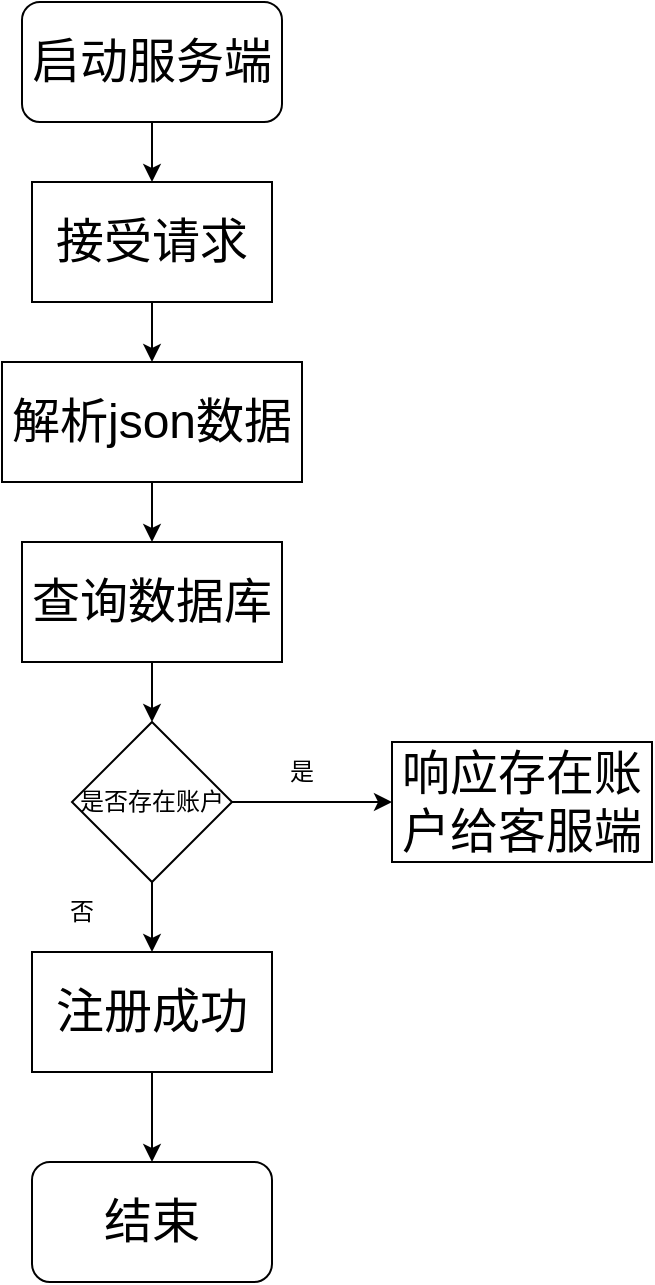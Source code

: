 <mxfile>
    <diagram id="YjYcrBRjTKjj_EVwhj9t" name="Page-1">
        <mxGraphModel dx="1256" dy="543" grid="1" gridSize="10" guides="1" tooltips="1" connect="1" arrows="1" fold="1" page="1" pageScale="1" pageWidth="827" pageHeight="1169" math="0" shadow="0">
            <root>
                <mxCell id="0"/>
                <mxCell id="1" parent="0"/>
                <mxCell id="121" value="" style="edgeStyle=none;html=1;" edge="1" parent="1" source="122" target="124">
                    <mxGeometry relative="1" as="geometry"/>
                </mxCell>
                <mxCell id="122" value="&lt;font style=&quot;font-size: 24px;&quot;&gt;接受请求&lt;/font&gt;" style="rounded=0;whiteSpace=wrap;html=1;" vertex="1" parent="1">
                    <mxGeometry x="320" y="170" width="120" height="60" as="geometry"/>
                </mxCell>
                <mxCell id="123" value="" style="edgeStyle=none;html=1;" edge="1" parent="1" source="124" target="126">
                    <mxGeometry relative="1" as="geometry"/>
                </mxCell>
                <mxCell id="124" value="&lt;font style=&quot;font-size: 24px;&quot;&gt;解析json数据&lt;/font&gt;" style="rounded=0;whiteSpace=wrap;html=1;" vertex="1" parent="1">
                    <mxGeometry x="305" y="260" width="150" height="60" as="geometry"/>
                </mxCell>
                <mxCell id="125" value="" style="edgeStyle=none;html=1;" edge="1" parent="1" source="126" target="129">
                    <mxGeometry relative="1" as="geometry"/>
                </mxCell>
                <mxCell id="126" value="&lt;font style=&quot;font-size: 24px;&quot;&gt;查询数据库&lt;/font&gt;" style="rounded=0;whiteSpace=wrap;html=1;" vertex="1" parent="1">
                    <mxGeometry x="315" y="350" width="130" height="60" as="geometry"/>
                </mxCell>
                <mxCell id="127" value="" style="edgeStyle=none;html=1;" edge="1" parent="1" source="129" target="130">
                    <mxGeometry relative="1" as="geometry"/>
                </mxCell>
                <mxCell id="153" value="" style="edgeStyle=none;html=1;" edge="1" parent="1" source="129" target="137">
                    <mxGeometry relative="1" as="geometry"/>
                </mxCell>
                <mxCell id="129" value="是否存在账户" style="rhombus;whiteSpace=wrap;html=1;" vertex="1" parent="1">
                    <mxGeometry x="340" y="440" width="80" height="80" as="geometry"/>
                </mxCell>
                <mxCell id="130" value="&lt;font style=&quot;font-size: 24px;&quot;&gt;响应存在账户给客服端&lt;/font&gt;" style="rounded=0;whiteSpace=wrap;html=1;" vertex="1" parent="1">
                    <mxGeometry x="500" y="450" width="130" height="60" as="geometry"/>
                </mxCell>
                <mxCell id="154" value="" style="edgeStyle=none;html=1;" edge="1" parent="1" source="137" target="144">
                    <mxGeometry relative="1" as="geometry"/>
                </mxCell>
                <mxCell id="137" value="&lt;font style=&quot;font-size: 24px;&quot;&gt;注册成功&lt;/font&gt;" style="rounded=0;whiteSpace=wrap;html=1;" vertex="1" parent="1">
                    <mxGeometry x="320" y="555" width="120" height="60" as="geometry"/>
                </mxCell>
                <mxCell id="142" value="" style="edgeStyle=none;html=1;" edge="1" parent="1" source="143" target="122">
                    <mxGeometry relative="1" as="geometry"/>
                </mxCell>
                <mxCell id="143" value="&lt;font style=&quot;font-size: 24px;&quot;&gt;启动服务端&lt;/font&gt;" style="rounded=1;whiteSpace=wrap;html=1;" vertex="1" parent="1">
                    <mxGeometry x="315" y="80" width="130" height="60" as="geometry"/>
                </mxCell>
                <mxCell id="144" value="&lt;font style=&quot;font-size: 24px;&quot;&gt;结束&lt;/font&gt;" style="rounded=1;whiteSpace=wrap;html=1;" vertex="1" parent="1">
                    <mxGeometry x="320" y="660" width="120" height="60" as="geometry"/>
                </mxCell>
                <mxCell id="145" value="否" style="text;html=1;align=center;verticalAlign=middle;whiteSpace=wrap;rounded=0;" vertex="1" parent="1">
                    <mxGeometry x="315" y="520" width="60" height="30" as="geometry"/>
                </mxCell>
                <mxCell id="146" value="是" style="text;html=1;align=center;verticalAlign=middle;whiteSpace=wrap;rounded=0;" vertex="1" parent="1">
                    <mxGeometry x="425" y="450" width="60" height="30" as="geometry"/>
                </mxCell>
            </root>
        </mxGraphModel>
    </diagram>
</mxfile>